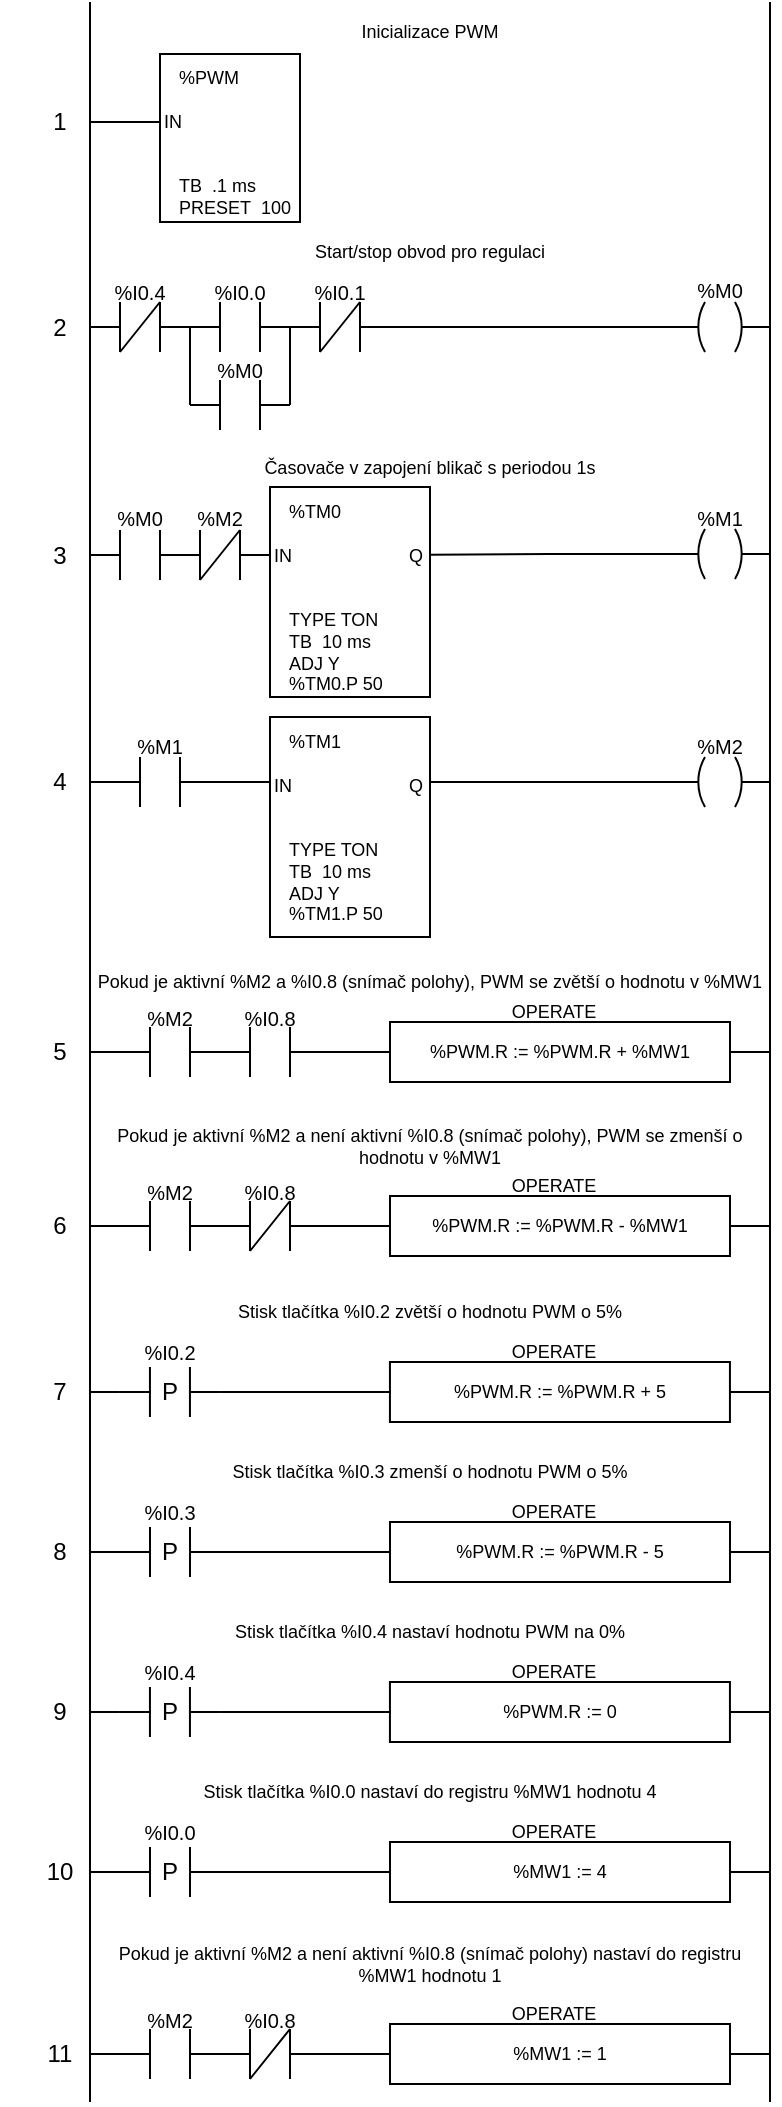 <mxfile version="16.5.1" type="device"><diagram id="4Ps6pxTSDJ_XquDyBDDI" name="Stránka-1"><mxGraphModel dx="1296" dy="1018" grid="1" gridSize="10" guides="1" tooltips="1" connect="1" arrows="1" fold="1" page="1" pageScale="1" pageWidth="583" pageHeight="827" math="0" shadow="0"><root><mxCell id="0"/><mxCell id="1" parent="0"/><mxCell id="L44aQOpX_dg7UDLvDVj8-133" style="edgeStyle=orthogonalEdgeStyle;rounded=0;orthogonalLoop=1;jettySize=auto;html=1;endArrow=none;endFill=0;" parent="1" edge="1"><mxGeometry relative="1" as="geometry"><mxPoint x="65" y="20" as="targetPoint"/><mxPoint x="65" y="1070" as="sourcePoint"/><Array as="points"><mxPoint x="65" y="69"/></Array></mxGeometry></mxCell><mxCell id="L44aQOpX_dg7UDLvDVj8-134" style="edgeStyle=orthogonalEdgeStyle;rounded=0;orthogonalLoop=1;jettySize=auto;html=1;endArrow=none;endFill=0;" parent="1" edge="1"><mxGeometry relative="1" as="geometry"><mxPoint x="405" y="20" as="targetPoint"/><mxPoint x="405" y="1070" as="sourcePoint"/></mxGeometry></mxCell><mxCell id="L44aQOpX_dg7UDLvDVj8-135" style="edgeStyle=orthogonalEdgeStyle;rounded=0;orthogonalLoop=1;jettySize=auto;html=1;endArrow=none;endFill=0;" parent="1" edge="1"><mxGeometry relative="1" as="geometry"><mxPoint x="65" y="80" as="targetPoint"/><mxPoint x="100" y="80" as="sourcePoint"/></mxGeometry></mxCell><mxCell id="L44aQOpX_dg7UDLvDVj8-141" value="1" style="text;html=1;strokeColor=none;fillColor=none;align=center;verticalAlign=middle;whiteSpace=wrap;rounded=0;fontSize=12;strokeWidth=1;" parent="1" vertex="1"><mxGeometry x="20" y="65" width="60" height="30" as="geometry"/></mxCell><mxCell id="L44aQOpX_dg7UDLvDVj8-142" value="2" style="text;html=1;strokeColor=none;fillColor=none;align=center;verticalAlign=middle;whiteSpace=wrap;rounded=0;fontSize=12;strokeWidth=1;" parent="1" vertex="1"><mxGeometry x="20" y="167.5" width="60" height="30" as="geometry"/></mxCell><mxCell id="L44aQOpX_dg7UDLvDVj8-159" value="3" style="text;html=1;strokeColor=none;fillColor=none;align=center;verticalAlign=middle;whiteSpace=wrap;rounded=0;fontSize=12;strokeWidth=1;" parent="1" vertex="1"><mxGeometry x="20" y="281.5" width="60" height="30" as="geometry"/></mxCell><mxCell id="L44aQOpX_dg7UDLvDVj8-165" value="4" style="text;html=1;strokeColor=none;fillColor=none;align=center;verticalAlign=middle;whiteSpace=wrap;rounded=0;fontSize=12;strokeWidth=1;" parent="1" vertex="1"><mxGeometry x="20" y="395" width="60" height="30" as="geometry"/></mxCell><mxCell id="L44aQOpX_dg7UDLvDVj8-184" value="Časovače v zapojení blikač s periodou 1s" style="text;html=1;strokeColor=none;fillColor=none;align=center;verticalAlign=middle;whiteSpace=wrap;rounded=0;fontSize=9;strokeWidth=1;" parent="1" vertex="1"><mxGeometry x="65" y="247.5" width="340" height="10" as="geometry"/></mxCell><mxCell id="L44aQOpX_dg7UDLvDVj8-187" value="" style="pointerEvents=1;verticalLabelPosition=bottom;shadow=0;dashed=0;align=center;html=1;verticalAlign=top;shape=mxgraph.electrical.plc_ladder.not_contact;fontSize=9;strokeWidth=1;" parent="1" vertex="1"><mxGeometry x="105" y="284" width="50" height="25" as="geometry"/></mxCell><mxCell id="L44aQOpX_dg7UDLvDVj8-188" value="%M2" style="text;html=1;strokeColor=none;fillColor=none;align=center;verticalAlign=middle;whiteSpace=wrap;rounded=0;fontSize=10;strokeWidth=1;" parent="1" vertex="1"><mxGeometry x="100" y="272.5" width="60" height="10" as="geometry"/></mxCell><mxCell id="L44aQOpX_dg7UDLvDVj8-190" style="edgeStyle=orthogonalEdgeStyle;rounded=0;orthogonalLoop=1;jettySize=auto;html=1;exitX=1;exitY=0.5;exitDx=0;exitDy=0;exitPerimeter=0;endArrow=none;endFill=0;" parent="1" source="L44aQOpX_dg7UDLvDVj8-191" edge="1"><mxGeometry relative="1" as="geometry"><mxPoint x="405" y="294.167" as="targetPoint"/></mxGeometry></mxCell><mxCell id="68opfVG_x0PPfPy6wSwj-18" style="edgeStyle=orthogonalEdgeStyle;rounded=0;orthogonalLoop=1;jettySize=auto;html=1;exitX=0;exitY=0.5;exitDx=0;exitDy=0;exitPerimeter=0;entryX=0.998;entryY=0.323;entryDx=0;entryDy=0;entryPerimeter=0;endArrow=none;endFill=0;" edge="1" parent="1" source="L44aQOpX_dg7UDLvDVj8-191" target="L44aQOpX_dg7UDLvDVj8-193"><mxGeometry relative="1" as="geometry"/></mxCell><mxCell id="L44aQOpX_dg7UDLvDVj8-191" value="" style="pointerEvents=1;verticalLabelPosition=bottom;shadow=0;dashed=0;align=center;html=1;verticalAlign=top;shape=mxgraph.electrical.plc_ladder.output_1;strokeWidth=1;" parent="1" vertex="1"><mxGeometry x="355" y="283.5" width="50" height="25" as="geometry"/></mxCell><mxCell id="L44aQOpX_dg7UDLvDVj8-192" value="%M1" style="text;html=1;strokeColor=none;fillColor=none;align=center;verticalAlign=middle;whiteSpace=wrap;rounded=0;fontSize=10;strokeWidth=1;" parent="1" vertex="1"><mxGeometry x="350" y="272.5" width="60" height="10" as="geometry"/></mxCell><mxCell id="L44aQOpX_dg7UDLvDVj8-193" value="&amp;nbsp; &amp;nbsp;%TM0&lt;br&gt;&lt;br&gt;IN&lt;span style=&quot;white-space: pre&quot;&gt;&#9;&lt;/span&gt;&lt;span style=&quot;white-space: pre&quot;&gt;&#9;&lt;/span&gt;&lt;span style=&quot;white-space: pre&quot;&gt;&#9;&lt;/span&gt;&amp;nbsp; &amp;nbsp;Q&lt;br&gt;&lt;br&gt;&lt;br&gt;&amp;nbsp; &amp;nbsp;TYPE TON&lt;br&gt;&amp;nbsp; &amp;nbsp;TB&amp;nbsp; 10 ms&lt;br&gt;&amp;nbsp; &amp;nbsp;ADJ Y&lt;br&gt;&amp;nbsp; &amp;nbsp;%TM0.P 50" style="rounded=0;whiteSpace=wrap;html=1;fontSize=9;align=left;verticalAlign=top;strokeWidth=1;" parent="1" vertex="1"><mxGeometry x="155" y="262.5" width="80" height="105" as="geometry"/></mxCell><mxCell id="L44aQOpX_dg7UDLvDVj8-195" style="edgeStyle=orthogonalEdgeStyle;rounded=0;orthogonalLoop=1;jettySize=auto;html=1;exitX=0;exitY=0.5;exitDx=0;exitDy=0;exitPerimeter=0;endArrow=none;endFill=0;entryX=0.722;entryY=0.5;entryDx=0;entryDy=0;entryPerimeter=0;" parent="1" source="L44aQOpX_dg7UDLvDVj8-197" target="L44aQOpX_dg7UDLvDVj8-201" edge="1"><mxGeometry relative="1" as="geometry"><mxPoint x="160" y="409.5" as="targetPoint"/></mxGeometry></mxCell><mxCell id="L44aQOpX_dg7UDLvDVj8-194" value="&amp;nbsp; &amp;nbsp;%TM1&lt;br&gt;&lt;br&gt;IN&lt;span style=&quot;white-space: pre&quot;&gt;&#9;&lt;/span&gt;&lt;span style=&quot;white-space: pre&quot;&gt;&#9;&lt;/span&gt;&lt;span style=&quot;white-space: pre&quot;&gt;&#9;&lt;/span&gt;&amp;nbsp; &amp;nbsp;Q&lt;br&gt;&lt;br&gt;&lt;br&gt;&amp;nbsp; &amp;nbsp;TYPE TON&lt;br&gt;&amp;nbsp; &amp;nbsp;TB&amp;nbsp; 10 ms&lt;br&gt;&amp;nbsp; &amp;nbsp;ADJ Y&lt;br&gt;&amp;nbsp; &amp;nbsp;%TM1.P 50" style="rounded=0;whiteSpace=wrap;html=1;fontSize=9;align=left;verticalAlign=top;strokeWidth=1;" parent="1" vertex="1"><mxGeometry x="155" y="377.5" width="80" height="110" as="geometry"/></mxCell><mxCell id="L44aQOpX_dg7UDLvDVj8-196" style="edgeStyle=orthogonalEdgeStyle;rounded=0;orthogonalLoop=1;jettySize=auto;html=1;exitX=1;exitY=0.5;exitDx=0;exitDy=0;exitPerimeter=0;endArrow=none;endFill=0;" parent="1" source="L44aQOpX_dg7UDLvDVj8-197" edge="1"><mxGeometry relative="1" as="geometry"><mxPoint x="405" y="409.905" as="targetPoint"/></mxGeometry></mxCell><mxCell id="L44aQOpX_dg7UDLvDVj8-197" value="" style="pointerEvents=1;verticalLabelPosition=bottom;shadow=0;dashed=0;align=center;html=1;verticalAlign=top;shape=mxgraph.electrical.plc_ladder.output_1;strokeWidth=1;" parent="1" vertex="1"><mxGeometry x="355" y="397.5" width="50" height="25" as="geometry"/></mxCell><mxCell id="L44aQOpX_dg7UDLvDVj8-198" value="%M2" style="text;html=1;strokeColor=none;fillColor=none;align=center;verticalAlign=middle;whiteSpace=wrap;rounded=0;fontSize=10;strokeWidth=1;" parent="1" vertex="1"><mxGeometry x="350" y="386.5" width="60" height="10" as="geometry"/></mxCell><mxCell id="L44aQOpX_dg7UDLvDVj8-199" style="edgeStyle=orthogonalEdgeStyle;rounded=0;orthogonalLoop=1;jettySize=auto;html=1;exitX=0;exitY=0.5;exitDx=0;exitDy=0;exitPerimeter=0;endArrow=none;endFill=0;" parent="1" source="L44aQOpX_dg7UDLvDVj8-201" edge="1"><mxGeometry relative="1" as="geometry"><mxPoint x="65" y="410" as="targetPoint"/></mxGeometry></mxCell><mxCell id="L44aQOpX_dg7UDLvDVj8-200" style="edgeStyle=orthogonalEdgeStyle;rounded=0;orthogonalLoop=1;jettySize=auto;html=1;exitX=1;exitY=0.5;exitDx=0;exitDy=0;exitPerimeter=0;entryX=0;entryY=0.325;entryDx=0;entryDy=0;entryPerimeter=0;endArrow=none;endFill=0;" parent="1" source="L44aQOpX_dg7UDLvDVj8-201" target="L44aQOpX_dg7UDLvDVj8-194" edge="1"><mxGeometry relative="1" as="geometry"/></mxCell><mxCell id="L44aQOpX_dg7UDLvDVj8-201" value="" style="pointerEvents=1;verticalLabelPosition=bottom;shadow=0;dashed=0;align=center;html=1;verticalAlign=top;shape=mxgraph.electrical.plc_ladder.contact;strokeWidth=1;" parent="1" vertex="1"><mxGeometry x="75" y="397.5" width="50" height="25" as="geometry"/></mxCell><mxCell id="L44aQOpX_dg7UDLvDVj8-202" value="%M1" style="text;html=1;strokeColor=none;fillColor=none;align=center;verticalAlign=middle;whiteSpace=wrap;rounded=0;fontSize=10;strokeWidth=1;" parent="1" vertex="1"><mxGeometry x="70" y="386.5" width="60" height="10" as="geometry"/></mxCell><mxCell id="L44aQOpX_dg7UDLvDVj8-205" value="6" style="text;html=1;strokeColor=none;fillColor=none;align=center;verticalAlign=middle;whiteSpace=wrap;rounded=0;fontSize=12;strokeWidth=1;" parent="1" vertex="1"><mxGeometry x="20" y="617" width="60" height="30" as="geometry"/></mxCell><mxCell id="L44aQOpX_dg7UDLvDVj8-206" value="7" style="text;html=1;strokeColor=none;fillColor=none;align=center;verticalAlign=middle;whiteSpace=wrap;rounded=0;fontSize=12;strokeWidth=1;" parent="1" vertex="1"><mxGeometry x="20" y="700" width="60" height="30" as="geometry"/></mxCell><mxCell id="68opfVG_x0PPfPy6wSwj-1" value="&amp;nbsp; &amp;nbsp;%PWM&lt;br&gt;&lt;br&gt;IN&lt;span style=&quot;white-space: pre&quot;&gt;&#9;&lt;/span&gt;&lt;span style=&quot;white-space: pre&quot;&gt;&#9;&lt;/span&gt;&lt;span style=&quot;white-space: pre&quot;&gt;&#9;&lt;/span&gt;&amp;nbsp; &amp;nbsp;&lt;br&gt;&lt;br&gt;&amp;nbsp; &amp;nbsp;&lt;br&gt;&amp;nbsp; &amp;nbsp;TB&amp;nbsp; .1 ms&lt;br&gt;&amp;nbsp; &amp;nbsp;PRESET&amp;nbsp; 100" style="rounded=0;whiteSpace=wrap;html=1;fontSize=9;align=left;verticalAlign=top;strokeWidth=1;" vertex="1" parent="1"><mxGeometry x="100" y="46" width="70" height="84" as="geometry"/></mxCell><mxCell id="68opfVG_x0PPfPy6wSwj-2" value="Inicializace PWM" style="text;html=1;strokeColor=none;fillColor=none;align=center;verticalAlign=middle;whiteSpace=wrap;rounded=0;fontSize=9;strokeWidth=1;" vertex="1" parent="1"><mxGeometry x="65" y="30" width="340" height="10" as="geometry"/></mxCell><mxCell id="68opfVG_x0PPfPy6wSwj-3" value="" style="pointerEvents=1;verticalLabelPosition=bottom;shadow=0;dashed=0;align=center;html=1;verticalAlign=top;shape=mxgraph.electrical.plc_ladder.not_contact;" vertex="1" parent="1"><mxGeometry x="65" y="170" width="50" height="25" as="geometry"/></mxCell><mxCell id="68opfVG_x0PPfPy6wSwj-4" value="Start/stop obvod pro regulaci" style="text;html=1;strokeColor=none;fillColor=none;align=center;verticalAlign=middle;whiteSpace=wrap;rounded=0;fontSize=9;strokeWidth=1;" vertex="1" parent="1"><mxGeometry x="65" y="140" width="340" height="10" as="geometry"/></mxCell><mxCell id="68opfVG_x0PPfPy6wSwj-5" value="" style="pointerEvents=1;verticalLabelPosition=bottom;shadow=0;dashed=0;align=center;html=1;verticalAlign=top;shape=mxgraph.electrical.plc_ladder.contact;strokeWidth=1;" vertex="1" parent="1"><mxGeometry x="115" y="170" width="50" height="25" as="geometry"/></mxCell><mxCell id="68opfVG_x0PPfPy6wSwj-8" style="edgeStyle=orthogonalEdgeStyle;rounded=0;orthogonalLoop=1;jettySize=auto;html=1;exitX=1;exitY=0.5;exitDx=0;exitDy=0;exitPerimeter=0;entryX=0;entryY=0.5;entryDx=0;entryDy=0;entryPerimeter=0;endArrow=none;endFill=0;" edge="1" parent="1" source="68opfVG_x0PPfPy6wSwj-6"><mxGeometry relative="1" as="geometry"><mxPoint x="165" y="182.5" as="targetPoint"/></mxGeometry></mxCell><mxCell id="68opfVG_x0PPfPy6wSwj-9" style="edgeStyle=orthogonalEdgeStyle;rounded=0;orthogonalLoop=1;jettySize=auto;html=1;exitX=0;exitY=0.5;exitDx=0;exitDy=0;exitPerimeter=0;entryX=0;entryY=0.5;entryDx=0;entryDy=0;entryPerimeter=0;endArrow=none;endFill=0;" edge="1" parent="1" source="68opfVG_x0PPfPy6wSwj-6" target="68opfVG_x0PPfPy6wSwj-5"><mxGeometry relative="1" as="geometry"/></mxCell><mxCell id="68opfVG_x0PPfPy6wSwj-6" value="" style="pointerEvents=1;verticalLabelPosition=bottom;shadow=0;dashed=0;align=center;html=1;verticalAlign=top;shape=mxgraph.electrical.plc_ladder.contact;strokeWidth=1;" vertex="1" parent="1"><mxGeometry x="115" y="209" width="50" height="25" as="geometry"/></mxCell><mxCell id="68opfVG_x0PPfPy6wSwj-10" value="%I0.4" style="text;html=1;strokeColor=none;fillColor=none;align=center;verticalAlign=middle;whiteSpace=wrap;rounded=0;fontSize=10;strokeWidth=1;" vertex="1" parent="1"><mxGeometry x="60" y="160" width="60" height="10" as="geometry"/></mxCell><mxCell id="68opfVG_x0PPfPy6wSwj-11" value="%I0.0" style="text;html=1;strokeColor=none;fillColor=none;align=center;verticalAlign=middle;whiteSpace=wrap;rounded=0;fontSize=10;strokeWidth=1;" vertex="1" parent="1"><mxGeometry x="110" y="160" width="60" height="10" as="geometry"/></mxCell><mxCell id="68opfVG_x0PPfPy6wSwj-12" value="%I0.1" style="text;html=1;strokeColor=none;fillColor=none;align=center;verticalAlign=middle;whiteSpace=wrap;rounded=0;fontSize=10;strokeWidth=1;" vertex="1" parent="1"><mxGeometry x="160" y="160" width="60" height="10" as="geometry"/></mxCell><mxCell id="68opfVG_x0PPfPy6wSwj-13" value="" style="pointerEvents=1;verticalLabelPosition=bottom;shadow=0;dashed=0;align=center;html=1;verticalAlign=top;shape=mxgraph.electrical.plc_ladder.not_contact;" vertex="1" parent="1"><mxGeometry x="165" y="170" width="50" height="25" as="geometry"/></mxCell><mxCell id="68opfVG_x0PPfPy6wSwj-14" value="%M0" style="text;html=1;strokeColor=none;fillColor=none;align=center;verticalAlign=middle;whiteSpace=wrap;rounded=0;fontSize=10;strokeWidth=1;" vertex="1" parent="1"><mxGeometry x="110" y="199" width="60" height="10" as="geometry"/></mxCell><mxCell id="68opfVG_x0PPfPy6wSwj-17" style="edgeStyle=orthogonalEdgeStyle;rounded=0;orthogonalLoop=1;jettySize=auto;html=1;exitX=0;exitY=0.5;exitDx=0;exitDy=0;exitPerimeter=0;entryX=1;entryY=0.5;entryDx=0;entryDy=0;entryPerimeter=0;endArrow=none;endFill=0;" edge="1" parent="1" source="68opfVG_x0PPfPy6wSwj-15" target="68opfVG_x0PPfPy6wSwj-13"><mxGeometry relative="1" as="geometry"/></mxCell><mxCell id="68opfVG_x0PPfPy6wSwj-15" value="" style="pointerEvents=1;verticalLabelPosition=bottom;shadow=0;dashed=0;align=center;html=1;verticalAlign=top;shape=mxgraph.electrical.plc_ladder.output_1;strokeWidth=1;" vertex="1" parent="1"><mxGeometry x="355" y="170" width="50" height="25" as="geometry"/></mxCell><mxCell id="68opfVG_x0PPfPy6wSwj-16" value="%M0" style="text;html=1;strokeColor=none;fillColor=none;align=center;verticalAlign=middle;whiteSpace=wrap;rounded=0;fontSize=10;strokeWidth=1;" vertex="1" parent="1"><mxGeometry x="350" y="159" width="60" height="10" as="geometry"/></mxCell><mxCell id="68opfVG_x0PPfPy6wSwj-19" value="" style="pointerEvents=1;verticalLabelPosition=bottom;shadow=0;dashed=0;align=center;html=1;verticalAlign=top;shape=mxgraph.electrical.plc_ladder.contact;strokeWidth=1;" vertex="1" parent="1"><mxGeometry x="65" y="284" width="50" height="25" as="geometry"/></mxCell><mxCell id="68opfVG_x0PPfPy6wSwj-20" value="%M0" style="text;html=1;strokeColor=none;fillColor=none;align=center;verticalAlign=middle;whiteSpace=wrap;rounded=0;fontSize=10;strokeWidth=1;" vertex="1" parent="1"><mxGeometry x="60" y="272.5" width="60" height="10" as="geometry"/></mxCell><mxCell id="68opfVG_x0PPfPy6wSwj-21" style="edgeStyle=orthogonalEdgeStyle;rounded=0;jumpSize=6;orthogonalLoop=1;jettySize=auto;html=1;exitX=1;exitY=0.5;exitDx=0;exitDy=0;fontSize=24;endArrow=none;endFill=0;startSize=6;endSize=13;targetPerimeterSpacing=0;strokeWidth=1;" edge="1" parent="1" source="68opfVG_x0PPfPy6wSwj-22"><mxGeometry relative="1" as="geometry"><mxPoint x="405" y="545.224" as="targetPoint"/></mxGeometry></mxCell><mxCell id="68opfVG_x0PPfPy6wSwj-22" value="%PWM.R := %PWM.R + %MW1" style="rounded=0;whiteSpace=wrap;html=1;fontSize=9;strokeWidth=1;" vertex="1" parent="1"><mxGeometry x="215" y="530" width="170" height="30" as="geometry"/></mxCell><mxCell id="68opfVG_x0PPfPy6wSwj-23" value="OPERATE" style="text;html=1;strokeColor=none;fillColor=none;align=center;verticalAlign=middle;whiteSpace=wrap;rounded=0;fontSize=9;strokeWidth=1;" vertex="1" parent="1"><mxGeometry x="267" y="520" width="60" height="10" as="geometry"/></mxCell><mxCell id="68opfVG_x0PPfPy6wSwj-25" style="edgeStyle=orthogonalEdgeStyle;rounded=0;jumpSize=6;orthogonalLoop=1;jettySize=auto;html=1;exitX=0;exitY=0.5;exitDx=0;exitDy=0;exitPerimeter=0;fontSize=24;endArrow=none;endFill=0;startSize=6;endSize=13;targetPerimeterSpacing=0;strokeWidth=1;" edge="1" parent="1" source="68opfVG_x0PPfPy6wSwj-26"><mxGeometry relative="1" as="geometry"><mxPoint x="65" y="545.037" as="targetPoint"/></mxGeometry></mxCell><mxCell id="68opfVG_x0PPfPy6wSwj-26" value="" style="pointerEvents=1;verticalLabelPosition=bottom;shadow=0;dashed=0;align=center;html=1;verticalAlign=top;shape=mxgraph.electrical.plc_ladder.contact;strokeWidth=1;" vertex="1" parent="1"><mxGeometry x="80" y="532.5" width="50" height="25" as="geometry"/></mxCell><mxCell id="68opfVG_x0PPfPy6wSwj-27" value="%M2" style="text;html=1;strokeColor=none;fillColor=none;align=center;verticalAlign=middle;whiteSpace=wrap;rounded=0;fontSize=10;strokeWidth=1;" vertex="1" parent="1"><mxGeometry x="75" y="522.5" width="60" height="10" as="geometry"/></mxCell><mxCell id="68opfVG_x0PPfPy6wSwj-29" style="edgeStyle=orthogonalEdgeStyle;rounded=0;orthogonalLoop=1;jettySize=auto;html=1;exitX=1;exitY=0.5;exitDx=0;exitDy=0;exitPerimeter=0;entryX=0;entryY=0.5;entryDx=0;entryDy=0;endArrow=none;endFill=0;" edge="1" parent="1" source="68opfVG_x0PPfPy6wSwj-28" target="68opfVG_x0PPfPy6wSwj-22"><mxGeometry relative="1" as="geometry"/></mxCell><mxCell id="68opfVG_x0PPfPy6wSwj-28" value="" style="pointerEvents=1;verticalLabelPosition=bottom;shadow=0;dashed=0;align=center;html=1;verticalAlign=top;shape=mxgraph.electrical.plc_ladder.contact;strokeWidth=1;" vertex="1" parent="1"><mxGeometry x="130" y="532.5" width="50" height="25" as="geometry"/></mxCell><mxCell id="68opfVG_x0PPfPy6wSwj-30" value="%I0.8" style="text;html=1;strokeColor=none;fillColor=none;align=center;verticalAlign=middle;whiteSpace=wrap;rounded=0;fontSize=10;strokeWidth=1;" vertex="1" parent="1"><mxGeometry x="125" y="522.5" width="60" height="10" as="geometry"/></mxCell><mxCell id="68opfVG_x0PPfPy6wSwj-31" style="edgeStyle=orthogonalEdgeStyle;rounded=0;jumpSize=6;orthogonalLoop=1;jettySize=auto;html=1;exitX=1;exitY=0.5;exitDx=0;exitDy=0;fontSize=24;endArrow=none;endFill=0;startSize=6;endSize=13;targetPerimeterSpacing=0;strokeWidth=1;" edge="1" parent="1" source="68opfVG_x0PPfPy6wSwj-32"><mxGeometry relative="1" as="geometry"><mxPoint x="405" y="632.224" as="targetPoint"/></mxGeometry></mxCell><mxCell id="68opfVG_x0PPfPy6wSwj-32" value="%PWM.R := %PWM.R - %MW1" style="rounded=0;whiteSpace=wrap;html=1;fontSize=9;strokeWidth=1;" vertex="1" parent="1"><mxGeometry x="215" y="617" width="170" height="30" as="geometry"/></mxCell><mxCell id="68opfVG_x0PPfPy6wSwj-33" value="OPERATE" style="text;html=1;strokeColor=none;fillColor=none;align=center;verticalAlign=middle;whiteSpace=wrap;rounded=0;fontSize=9;strokeWidth=1;" vertex="1" parent="1"><mxGeometry x="267" y="607" width="60" height="10" as="geometry"/></mxCell><mxCell id="68opfVG_x0PPfPy6wSwj-34" style="edgeStyle=orthogonalEdgeStyle;rounded=0;jumpSize=6;orthogonalLoop=1;jettySize=auto;html=1;exitX=0;exitY=0.5;exitDx=0;exitDy=0;exitPerimeter=0;fontSize=24;endArrow=none;endFill=0;startSize=6;endSize=13;targetPerimeterSpacing=0;strokeWidth=1;" edge="1" parent="1" source="68opfVG_x0PPfPy6wSwj-35"><mxGeometry relative="1" as="geometry"><mxPoint x="65" y="632.037" as="targetPoint"/></mxGeometry></mxCell><mxCell id="68opfVG_x0PPfPy6wSwj-35" value="" style="pointerEvents=1;verticalLabelPosition=bottom;shadow=0;dashed=0;align=center;html=1;verticalAlign=top;shape=mxgraph.electrical.plc_ladder.contact;strokeWidth=1;" vertex="1" parent="1"><mxGeometry x="80" y="619.5" width="50" height="25" as="geometry"/></mxCell><mxCell id="68opfVG_x0PPfPy6wSwj-36" value="%M2" style="text;html=1;strokeColor=none;fillColor=none;align=center;verticalAlign=middle;whiteSpace=wrap;rounded=0;fontSize=10;strokeWidth=1;" vertex="1" parent="1"><mxGeometry x="75" y="609.5" width="60" height="10" as="geometry"/></mxCell><mxCell id="68opfVG_x0PPfPy6wSwj-37" style="edgeStyle=orthogonalEdgeStyle;rounded=0;orthogonalLoop=1;jettySize=auto;html=1;exitX=1;exitY=0.5;exitDx=0;exitDy=0;exitPerimeter=0;entryX=0;entryY=0.5;entryDx=0;entryDy=0;endArrow=none;endFill=0;" edge="1" parent="1" target="68opfVG_x0PPfPy6wSwj-32"><mxGeometry relative="1" as="geometry"><mxPoint x="180" y="632" as="sourcePoint"/></mxGeometry></mxCell><mxCell id="68opfVG_x0PPfPy6wSwj-39" value="%I0.8" style="text;html=1;strokeColor=none;fillColor=none;align=center;verticalAlign=middle;whiteSpace=wrap;rounded=0;fontSize=10;strokeWidth=1;" vertex="1" parent="1"><mxGeometry x="125" y="609.5" width="60" height="10" as="geometry"/></mxCell><mxCell id="68opfVG_x0PPfPy6wSwj-40" value="" style="pointerEvents=1;verticalLabelPosition=bottom;shadow=0;dashed=0;align=center;html=1;verticalAlign=top;shape=mxgraph.electrical.plc_ladder.not_contact;fontSize=9;strokeWidth=1;" vertex="1" parent="1"><mxGeometry x="130" y="619.5" width="50" height="25" as="geometry"/></mxCell><mxCell id="68opfVG_x0PPfPy6wSwj-41" value="Pokud je aktivní %M2 a %I0.8 (snímač polohy), PWM se zvětší o hodnotu v %MW1" style="text;html=1;strokeColor=none;fillColor=none;align=center;verticalAlign=middle;whiteSpace=wrap;rounded=0;fontSize=9;strokeWidth=1;" vertex="1" parent="1"><mxGeometry x="65" y="505" width="340" height="10" as="geometry"/></mxCell><mxCell id="68opfVG_x0PPfPy6wSwj-42" value="Pokud je aktivní %M2 a není aktivní %I0.8 (snímač polohy), PWM se zmenší o hodnotu v %MW1" style="text;html=1;strokeColor=none;fillColor=none;align=center;verticalAlign=middle;whiteSpace=wrap;rounded=0;fontSize=9;strokeWidth=1;" vertex="1" parent="1"><mxGeometry x="65" y="582" width="340" height="20" as="geometry"/></mxCell><mxCell id="68opfVG_x0PPfPy6wSwj-43" value="5" style="text;html=1;strokeColor=none;fillColor=none;align=center;verticalAlign=middle;whiteSpace=wrap;rounded=0;fontSize=12;strokeWidth=1;" vertex="1" parent="1"><mxGeometry x="20" y="530" width="60" height="30" as="geometry"/></mxCell><mxCell id="68opfVG_x0PPfPy6wSwj-44" style="edgeStyle=orthogonalEdgeStyle;rounded=0;jumpSize=6;orthogonalLoop=1;jettySize=auto;html=1;exitX=1;exitY=0.5;exitDx=0;exitDy=0;fontSize=24;endArrow=none;endFill=0;startSize=6;endSize=13;targetPerimeterSpacing=0;strokeWidth=1;" edge="1" parent="1" source="68opfVG_x0PPfPy6wSwj-45"><mxGeometry relative="1" as="geometry"><mxPoint x="404.97" y="715.224" as="targetPoint"/></mxGeometry></mxCell><mxCell id="68opfVG_x0PPfPy6wSwj-45" value="%PWM.R := %PWM.R + 5" style="rounded=0;whiteSpace=wrap;html=1;fontSize=9;strokeWidth=1;" vertex="1" parent="1"><mxGeometry x="214.97" y="700" width="170" height="30" as="geometry"/></mxCell><mxCell id="68opfVG_x0PPfPy6wSwj-46" value="OPERATE" style="text;html=1;strokeColor=none;fillColor=none;align=center;verticalAlign=middle;whiteSpace=wrap;rounded=0;fontSize=9;strokeWidth=1;" vertex="1" parent="1"><mxGeometry x="266.97" y="690" width="60" height="10" as="geometry"/></mxCell><mxCell id="68opfVG_x0PPfPy6wSwj-47" style="edgeStyle=orthogonalEdgeStyle;rounded=0;jumpSize=6;orthogonalLoop=1;jettySize=auto;html=1;exitX=1;exitY=0.5;exitDx=0;exitDy=0;exitPerimeter=0;entryX=0;entryY=0.5;entryDx=0;entryDy=0;fontSize=24;endArrow=none;endFill=0;startSize=6;endSize=13;targetPerimeterSpacing=0;strokeWidth=1;" edge="1" parent="1" source="68opfVG_x0PPfPy6wSwj-49" target="68opfVG_x0PPfPy6wSwj-45"><mxGeometry relative="1" as="geometry"/></mxCell><mxCell id="68opfVG_x0PPfPy6wSwj-48" style="edgeStyle=orthogonalEdgeStyle;rounded=0;jumpSize=6;orthogonalLoop=1;jettySize=auto;html=1;exitX=0;exitY=0.5;exitDx=0;exitDy=0;exitPerimeter=0;fontSize=24;endArrow=none;endFill=0;startSize=6;endSize=13;targetPerimeterSpacing=0;strokeWidth=1;" edge="1" parent="1" source="68opfVG_x0PPfPy6wSwj-49"><mxGeometry relative="1" as="geometry"><mxPoint x="64.97" y="715.037" as="targetPoint"/></mxGeometry></mxCell><mxCell id="68opfVG_x0PPfPy6wSwj-49" value="" style="pointerEvents=1;verticalLabelPosition=bottom;shadow=0;dashed=0;align=center;html=1;verticalAlign=top;shape=mxgraph.electrical.plc_ladder.contact;strokeWidth=1;" vertex="1" parent="1"><mxGeometry x="79.97" y="702.5" width="50" height="25" as="geometry"/></mxCell><mxCell id="68opfVG_x0PPfPy6wSwj-50" value="%I0.2" style="text;html=1;strokeColor=none;fillColor=none;align=center;verticalAlign=middle;whiteSpace=wrap;rounded=0;fontSize=10;strokeWidth=1;" vertex="1" parent="1"><mxGeometry x="74.97" y="690" width="60" height="10" as="geometry"/></mxCell><mxCell id="68opfVG_x0PPfPy6wSwj-51" value="P" style="text;html=1;strokeColor=none;fillColor=none;align=center;verticalAlign=middle;whiteSpace=wrap;rounded=0;" vertex="1" parent="1"><mxGeometry x="75" y="700" width="60" height="30" as="geometry"/></mxCell><mxCell id="68opfVG_x0PPfPy6wSwj-52" style="edgeStyle=orthogonalEdgeStyle;rounded=0;jumpSize=6;orthogonalLoop=1;jettySize=auto;html=1;exitX=1;exitY=0.5;exitDx=0;exitDy=0;fontSize=24;endArrow=none;endFill=0;startSize=6;endSize=13;targetPerimeterSpacing=0;strokeWidth=1;" edge="1" parent="1" source="68opfVG_x0PPfPy6wSwj-53"><mxGeometry relative="1" as="geometry"><mxPoint x="405" y="795.224" as="targetPoint"/></mxGeometry></mxCell><mxCell id="68opfVG_x0PPfPy6wSwj-53" value="%PWM.R := %PWM.R - 5" style="rounded=0;whiteSpace=wrap;html=1;fontSize=9;strokeWidth=1;" vertex="1" parent="1"><mxGeometry x="215" y="780" width="170" height="30" as="geometry"/></mxCell><mxCell id="68opfVG_x0PPfPy6wSwj-54" value="OPERATE" style="text;html=1;strokeColor=none;fillColor=none;align=center;verticalAlign=middle;whiteSpace=wrap;rounded=0;fontSize=9;strokeWidth=1;" vertex="1" parent="1"><mxGeometry x="267" y="770" width="60" height="10" as="geometry"/></mxCell><mxCell id="68opfVG_x0PPfPy6wSwj-55" style="edgeStyle=orthogonalEdgeStyle;rounded=0;jumpSize=6;orthogonalLoop=1;jettySize=auto;html=1;exitX=1;exitY=0.5;exitDx=0;exitDy=0;exitPerimeter=0;entryX=0;entryY=0.5;entryDx=0;entryDy=0;fontSize=24;endArrow=none;endFill=0;startSize=6;endSize=13;targetPerimeterSpacing=0;strokeWidth=1;" edge="1" parent="1" source="68opfVG_x0PPfPy6wSwj-57" target="68opfVG_x0PPfPy6wSwj-53"><mxGeometry relative="1" as="geometry"/></mxCell><mxCell id="68opfVG_x0PPfPy6wSwj-56" style="edgeStyle=orthogonalEdgeStyle;rounded=0;jumpSize=6;orthogonalLoop=1;jettySize=auto;html=1;exitX=0;exitY=0.5;exitDx=0;exitDy=0;exitPerimeter=0;fontSize=24;endArrow=none;endFill=0;startSize=6;endSize=13;targetPerimeterSpacing=0;strokeWidth=1;" edge="1" parent="1" source="68opfVG_x0PPfPy6wSwj-57"><mxGeometry relative="1" as="geometry"><mxPoint x="65" y="795.037" as="targetPoint"/></mxGeometry></mxCell><mxCell id="68opfVG_x0PPfPy6wSwj-57" value="" style="pointerEvents=1;verticalLabelPosition=bottom;shadow=0;dashed=0;align=center;html=1;verticalAlign=top;shape=mxgraph.electrical.plc_ladder.contact;strokeWidth=1;" vertex="1" parent="1"><mxGeometry x="80" y="782.5" width="50" height="25" as="geometry"/></mxCell><mxCell id="68opfVG_x0PPfPy6wSwj-58" value="%I0.3" style="text;html=1;strokeColor=none;fillColor=none;align=center;verticalAlign=middle;whiteSpace=wrap;rounded=0;fontSize=10;strokeWidth=1;" vertex="1" parent="1"><mxGeometry x="75" y="770" width="60" height="10" as="geometry"/></mxCell><mxCell id="68opfVG_x0PPfPy6wSwj-59" value="P" style="text;html=1;strokeColor=none;fillColor=none;align=center;verticalAlign=middle;whiteSpace=wrap;rounded=0;" vertex="1" parent="1"><mxGeometry x="75.03" y="780" width="60" height="30" as="geometry"/></mxCell><mxCell id="68opfVG_x0PPfPy6wSwj-60" style="edgeStyle=orthogonalEdgeStyle;rounded=0;jumpSize=6;orthogonalLoop=1;jettySize=auto;html=1;exitX=1;exitY=0.5;exitDx=0;exitDy=0;fontSize=24;endArrow=none;endFill=0;startSize=6;endSize=13;targetPerimeterSpacing=0;strokeWidth=1;" edge="1" parent="1" source="68opfVG_x0PPfPy6wSwj-61"><mxGeometry relative="1" as="geometry"><mxPoint x="404.97" y="875.224" as="targetPoint"/></mxGeometry></mxCell><mxCell id="68opfVG_x0PPfPy6wSwj-61" value="%PWM.R := 0" style="rounded=0;whiteSpace=wrap;html=1;fontSize=9;strokeWidth=1;" vertex="1" parent="1"><mxGeometry x="214.97" y="860" width="170" height="30" as="geometry"/></mxCell><mxCell id="68opfVG_x0PPfPy6wSwj-62" value="OPERATE" style="text;html=1;strokeColor=none;fillColor=none;align=center;verticalAlign=middle;whiteSpace=wrap;rounded=0;fontSize=9;strokeWidth=1;" vertex="1" parent="1"><mxGeometry x="266.97" y="850" width="60" height="10" as="geometry"/></mxCell><mxCell id="68opfVG_x0PPfPy6wSwj-63" style="edgeStyle=orthogonalEdgeStyle;rounded=0;jumpSize=6;orthogonalLoop=1;jettySize=auto;html=1;exitX=1;exitY=0.5;exitDx=0;exitDy=0;exitPerimeter=0;entryX=0;entryY=0.5;entryDx=0;entryDy=0;fontSize=24;endArrow=none;endFill=0;startSize=6;endSize=13;targetPerimeterSpacing=0;strokeWidth=1;" edge="1" parent="1" source="68opfVG_x0PPfPy6wSwj-65" target="68opfVG_x0PPfPy6wSwj-61"><mxGeometry relative="1" as="geometry"/></mxCell><mxCell id="68opfVG_x0PPfPy6wSwj-64" style="edgeStyle=orthogonalEdgeStyle;rounded=0;jumpSize=6;orthogonalLoop=1;jettySize=auto;html=1;exitX=0;exitY=0.5;exitDx=0;exitDy=0;exitPerimeter=0;fontSize=24;endArrow=none;endFill=0;startSize=6;endSize=13;targetPerimeterSpacing=0;strokeWidth=1;" edge="1" parent="1" source="68opfVG_x0PPfPy6wSwj-65"><mxGeometry relative="1" as="geometry"><mxPoint x="64.97" y="875.037" as="targetPoint"/></mxGeometry></mxCell><mxCell id="68opfVG_x0PPfPy6wSwj-65" value="" style="pointerEvents=1;verticalLabelPosition=bottom;shadow=0;dashed=0;align=center;html=1;verticalAlign=top;shape=mxgraph.electrical.plc_ladder.contact;strokeWidth=1;" vertex="1" parent="1"><mxGeometry x="79.97" y="862.5" width="50" height="25" as="geometry"/></mxCell><mxCell id="68opfVG_x0PPfPy6wSwj-66" value="%I0.4" style="text;html=1;strokeColor=none;fillColor=none;align=center;verticalAlign=middle;whiteSpace=wrap;rounded=0;fontSize=10;strokeWidth=1;" vertex="1" parent="1"><mxGeometry x="74.97" y="850" width="60" height="10" as="geometry"/></mxCell><mxCell id="68opfVG_x0PPfPy6wSwj-67" value="P" style="text;html=1;strokeColor=none;fillColor=none;align=center;verticalAlign=middle;whiteSpace=wrap;rounded=0;" vertex="1" parent="1"><mxGeometry x="75" y="860" width="60" height="30" as="geometry"/></mxCell><mxCell id="68opfVG_x0PPfPy6wSwj-68" style="edgeStyle=orthogonalEdgeStyle;rounded=0;jumpSize=6;orthogonalLoop=1;jettySize=auto;html=1;exitX=1;exitY=0.5;exitDx=0;exitDy=0;fontSize=24;endArrow=none;endFill=0;startSize=6;endSize=13;targetPerimeterSpacing=0;strokeWidth=1;" edge="1" parent="1" source="68opfVG_x0PPfPy6wSwj-69"><mxGeometry relative="1" as="geometry"><mxPoint x="405" y="955.224" as="targetPoint"/></mxGeometry></mxCell><mxCell id="68opfVG_x0PPfPy6wSwj-69" value="%MW1 := 4" style="rounded=0;whiteSpace=wrap;html=1;fontSize=9;strokeWidth=1;" vertex="1" parent="1"><mxGeometry x="215" y="940" width="170" height="30" as="geometry"/></mxCell><mxCell id="68opfVG_x0PPfPy6wSwj-70" value="OPERATE" style="text;html=1;strokeColor=none;fillColor=none;align=center;verticalAlign=middle;whiteSpace=wrap;rounded=0;fontSize=9;strokeWidth=1;" vertex="1" parent="1"><mxGeometry x="267" y="930" width="60" height="10" as="geometry"/></mxCell><mxCell id="68opfVG_x0PPfPy6wSwj-71" style="edgeStyle=orthogonalEdgeStyle;rounded=0;jumpSize=6;orthogonalLoop=1;jettySize=auto;html=1;exitX=1;exitY=0.5;exitDx=0;exitDy=0;exitPerimeter=0;entryX=0;entryY=0.5;entryDx=0;entryDy=0;fontSize=24;endArrow=none;endFill=0;startSize=6;endSize=13;targetPerimeterSpacing=0;strokeWidth=1;" edge="1" parent="1" source="68opfVG_x0PPfPy6wSwj-73" target="68opfVG_x0PPfPy6wSwj-69"><mxGeometry relative="1" as="geometry"/></mxCell><mxCell id="68opfVG_x0PPfPy6wSwj-72" style="edgeStyle=orthogonalEdgeStyle;rounded=0;jumpSize=6;orthogonalLoop=1;jettySize=auto;html=1;exitX=0;exitY=0.5;exitDx=0;exitDy=0;exitPerimeter=0;fontSize=24;endArrow=none;endFill=0;startSize=6;endSize=13;targetPerimeterSpacing=0;strokeWidth=1;" edge="1" parent="1" source="68opfVG_x0PPfPy6wSwj-73"><mxGeometry relative="1" as="geometry"><mxPoint x="65.0" y="955.037" as="targetPoint"/></mxGeometry></mxCell><mxCell id="68opfVG_x0PPfPy6wSwj-73" value="" style="pointerEvents=1;verticalLabelPosition=bottom;shadow=0;dashed=0;align=center;html=1;verticalAlign=top;shape=mxgraph.electrical.plc_ladder.contact;strokeWidth=1;" vertex="1" parent="1"><mxGeometry x="80" y="942.5" width="50" height="25" as="geometry"/></mxCell><mxCell id="68opfVG_x0PPfPy6wSwj-74" value="%I0.0" style="text;html=1;strokeColor=none;fillColor=none;align=center;verticalAlign=middle;whiteSpace=wrap;rounded=0;fontSize=10;strokeWidth=1;" vertex="1" parent="1"><mxGeometry x="75" y="930" width="60" height="10" as="geometry"/></mxCell><mxCell id="68opfVG_x0PPfPy6wSwj-75" value="P" style="text;html=1;strokeColor=none;fillColor=none;align=center;verticalAlign=middle;whiteSpace=wrap;rounded=0;" vertex="1" parent="1"><mxGeometry x="75.03" y="940" width="60" height="30" as="geometry"/></mxCell><mxCell id="68opfVG_x0PPfPy6wSwj-76" style="edgeStyle=orthogonalEdgeStyle;rounded=0;jumpSize=6;orthogonalLoop=1;jettySize=auto;html=1;exitX=1;exitY=0.5;exitDx=0;exitDy=0;fontSize=24;endArrow=none;endFill=0;startSize=6;endSize=13;targetPerimeterSpacing=0;strokeWidth=1;" edge="1" parent="1" source="68opfVG_x0PPfPy6wSwj-77"><mxGeometry relative="1" as="geometry"><mxPoint x="405" y="1046.224" as="targetPoint"/></mxGeometry></mxCell><mxCell id="68opfVG_x0PPfPy6wSwj-77" value="%MW1 := 1" style="rounded=0;whiteSpace=wrap;html=1;fontSize=9;strokeWidth=1;" vertex="1" parent="1"><mxGeometry x="215" y="1031" width="170" height="30" as="geometry"/></mxCell><mxCell id="68opfVG_x0PPfPy6wSwj-78" value="OPERATE" style="text;html=1;strokeColor=none;fillColor=none;align=center;verticalAlign=middle;whiteSpace=wrap;rounded=0;fontSize=9;strokeWidth=1;" vertex="1" parent="1"><mxGeometry x="267" y="1021" width="60" height="10" as="geometry"/></mxCell><mxCell id="68opfVG_x0PPfPy6wSwj-79" style="edgeStyle=orthogonalEdgeStyle;rounded=0;jumpSize=6;orthogonalLoop=1;jettySize=auto;html=1;exitX=0;exitY=0.5;exitDx=0;exitDy=0;exitPerimeter=0;fontSize=24;endArrow=none;endFill=0;startSize=6;endSize=13;targetPerimeterSpacing=0;strokeWidth=1;" edge="1" parent="1" source="68opfVG_x0PPfPy6wSwj-80"><mxGeometry relative="1" as="geometry"><mxPoint x="65" y="1046.037" as="targetPoint"/></mxGeometry></mxCell><mxCell id="68opfVG_x0PPfPy6wSwj-80" value="" style="pointerEvents=1;verticalLabelPosition=bottom;shadow=0;dashed=0;align=center;html=1;verticalAlign=top;shape=mxgraph.electrical.plc_ladder.contact;strokeWidth=1;" vertex="1" parent="1"><mxGeometry x="80" y="1033.5" width="50" height="25" as="geometry"/></mxCell><mxCell id="68opfVG_x0PPfPy6wSwj-81" value="%M2" style="text;html=1;strokeColor=none;fillColor=none;align=center;verticalAlign=middle;whiteSpace=wrap;rounded=0;fontSize=10;strokeWidth=1;" vertex="1" parent="1"><mxGeometry x="75" y="1023.5" width="60" height="10" as="geometry"/></mxCell><mxCell id="68opfVG_x0PPfPy6wSwj-82" style="edgeStyle=orthogonalEdgeStyle;rounded=0;orthogonalLoop=1;jettySize=auto;html=1;exitX=1;exitY=0.5;exitDx=0;exitDy=0;exitPerimeter=0;entryX=0;entryY=0.5;entryDx=0;entryDy=0;endArrow=none;endFill=0;" edge="1" parent="1" target="68opfVG_x0PPfPy6wSwj-77"><mxGeometry relative="1" as="geometry"><mxPoint x="180" y="1046" as="sourcePoint"/></mxGeometry></mxCell><mxCell id="68opfVG_x0PPfPy6wSwj-83" value="%I0.8" style="text;html=1;strokeColor=none;fillColor=none;align=center;verticalAlign=middle;whiteSpace=wrap;rounded=0;fontSize=10;strokeWidth=1;" vertex="1" parent="1"><mxGeometry x="125" y="1023.5" width="60" height="10" as="geometry"/></mxCell><mxCell id="68opfVG_x0PPfPy6wSwj-84" value="" style="pointerEvents=1;verticalLabelPosition=bottom;shadow=0;dashed=0;align=center;html=1;verticalAlign=top;shape=mxgraph.electrical.plc_ladder.not_contact;fontSize=9;strokeWidth=1;" vertex="1" parent="1"><mxGeometry x="130" y="1033.5" width="50" height="25" as="geometry"/></mxCell><mxCell id="68opfVG_x0PPfPy6wSwj-85" value="Stisk tlačítka %I0.2 zvětší o hodnotu PWM o 5%" style="text;html=1;strokeColor=none;fillColor=none;align=center;verticalAlign=middle;whiteSpace=wrap;rounded=0;fontSize=9;strokeWidth=1;" vertex="1" parent="1"><mxGeometry x="65" y="670" width="340" height="10" as="geometry"/></mxCell><mxCell id="68opfVG_x0PPfPy6wSwj-86" value="Stisk tlačítka %I0.3 zmenší o hodnotu PWM o 5%" style="text;html=1;strokeColor=none;fillColor=none;align=center;verticalAlign=middle;whiteSpace=wrap;rounded=0;fontSize=9;strokeWidth=1;" vertex="1" parent="1"><mxGeometry x="65" y="750" width="340" height="10" as="geometry"/></mxCell><mxCell id="68opfVG_x0PPfPy6wSwj-87" value="Stisk tlačítka %I0.4 nastaví hodnotu PWM na 0%" style="text;html=1;strokeColor=none;fillColor=none;align=center;verticalAlign=middle;whiteSpace=wrap;rounded=0;fontSize=9;strokeWidth=1;" vertex="1" parent="1"><mxGeometry x="65" y="830" width="340" height="10" as="geometry"/></mxCell><mxCell id="68opfVG_x0PPfPy6wSwj-88" value="Stisk tlačítka %I0.0 nastaví do registru %MW1 hodnotu 4" style="text;html=1;strokeColor=none;fillColor=none;align=center;verticalAlign=middle;whiteSpace=wrap;rounded=0;fontSize=9;strokeWidth=1;" vertex="1" parent="1"><mxGeometry x="65" y="910" width="340" height="10" as="geometry"/></mxCell><mxCell id="68opfVG_x0PPfPy6wSwj-90" value="Pokud je aktivní %M2 a není aktivní %I0.8 (snímač polohy) nastaví do registru %MW1 hodnotu 1" style="text;html=1;strokeColor=none;fillColor=none;align=center;verticalAlign=middle;whiteSpace=wrap;rounded=0;fontSize=9;strokeWidth=1;" vertex="1" parent="1"><mxGeometry x="65" y="991" width="340" height="20" as="geometry"/></mxCell><mxCell id="68opfVG_x0PPfPy6wSwj-91" value="8" style="text;html=1;strokeColor=none;fillColor=none;align=center;verticalAlign=middle;whiteSpace=wrap;rounded=0;fontSize=12;strokeWidth=1;" vertex="1" parent="1"><mxGeometry x="20" y="780" width="60" height="30" as="geometry"/></mxCell><mxCell id="68opfVG_x0PPfPy6wSwj-92" value="9" style="text;html=1;strokeColor=none;fillColor=none;align=center;verticalAlign=middle;whiteSpace=wrap;rounded=0;fontSize=12;strokeWidth=1;" vertex="1" parent="1"><mxGeometry x="20" y="860" width="60" height="30" as="geometry"/></mxCell><mxCell id="68opfVG_x0PPfPy6wSwj-93" value="10" style="text;html=1;strokeColor=none;fillColor=none;align=center;verticalAlign=middle;whiteSpace=wrap;rounded=0;fontSize=12;strokeWidth=1;" vertex="1" parent="1"><mxGeometry x="20" y="940" width="60" height="30" as="geometry"/></mxCell><mxCell id="68opfVG_x0PPfPy6wSwj-94" value="11" style="text;html=1;strokeColor=none;fillColor=none;align=center;verticalAlign=middle;whiteSpace=wrap;rounded=0;fontSize=12;strokeWidth=1;" vertex="1" parent="1"><mxGeometry x="20" y="1031" width="60" height="30" as="geometry"/></mxCell></root></mxGraphModel></diagram></mxfile>